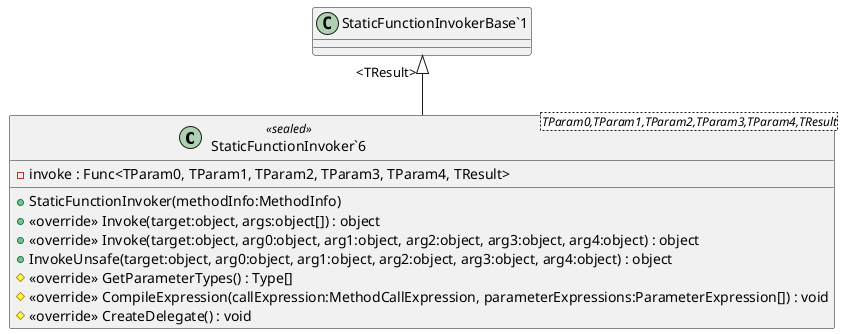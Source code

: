 @startuml
class "StaticFunctionInvoker`6"<TParam0,TParam1,TParam2,TParam3,TParam4,TResult> <<sealed>> {
    + StaticFunctionInvoker(methodInfo:MethodInfo)
    - invoke : Func<TParam0, TParam1, TParam2, TParam3, TParam4, TResult>
    + <<override>> Invoke(target:object, args:object[]) : object
    + <<override>> Invoke(target:object, arg0:object, arg1:object, arg2:object, arg3:object, arg4:object) : object
    + InvokeUnsafe(target:object, arg0:object, arg1:object, arg2:object, arg3:object, arg4:object) : object
    # <<override>> GetParameterTypes() : Type[]
    # <<override>> CompileExpression(callExpression:MethodCallExpression, parameterExpressions:ParameterExpression[]) : void
    # <<override>> CreateDelegate() : void
}
"StaticFunctionInvokerBase`1" "<TResult>" <|-- "StaticFunctionInvoker`6"
@enduml
